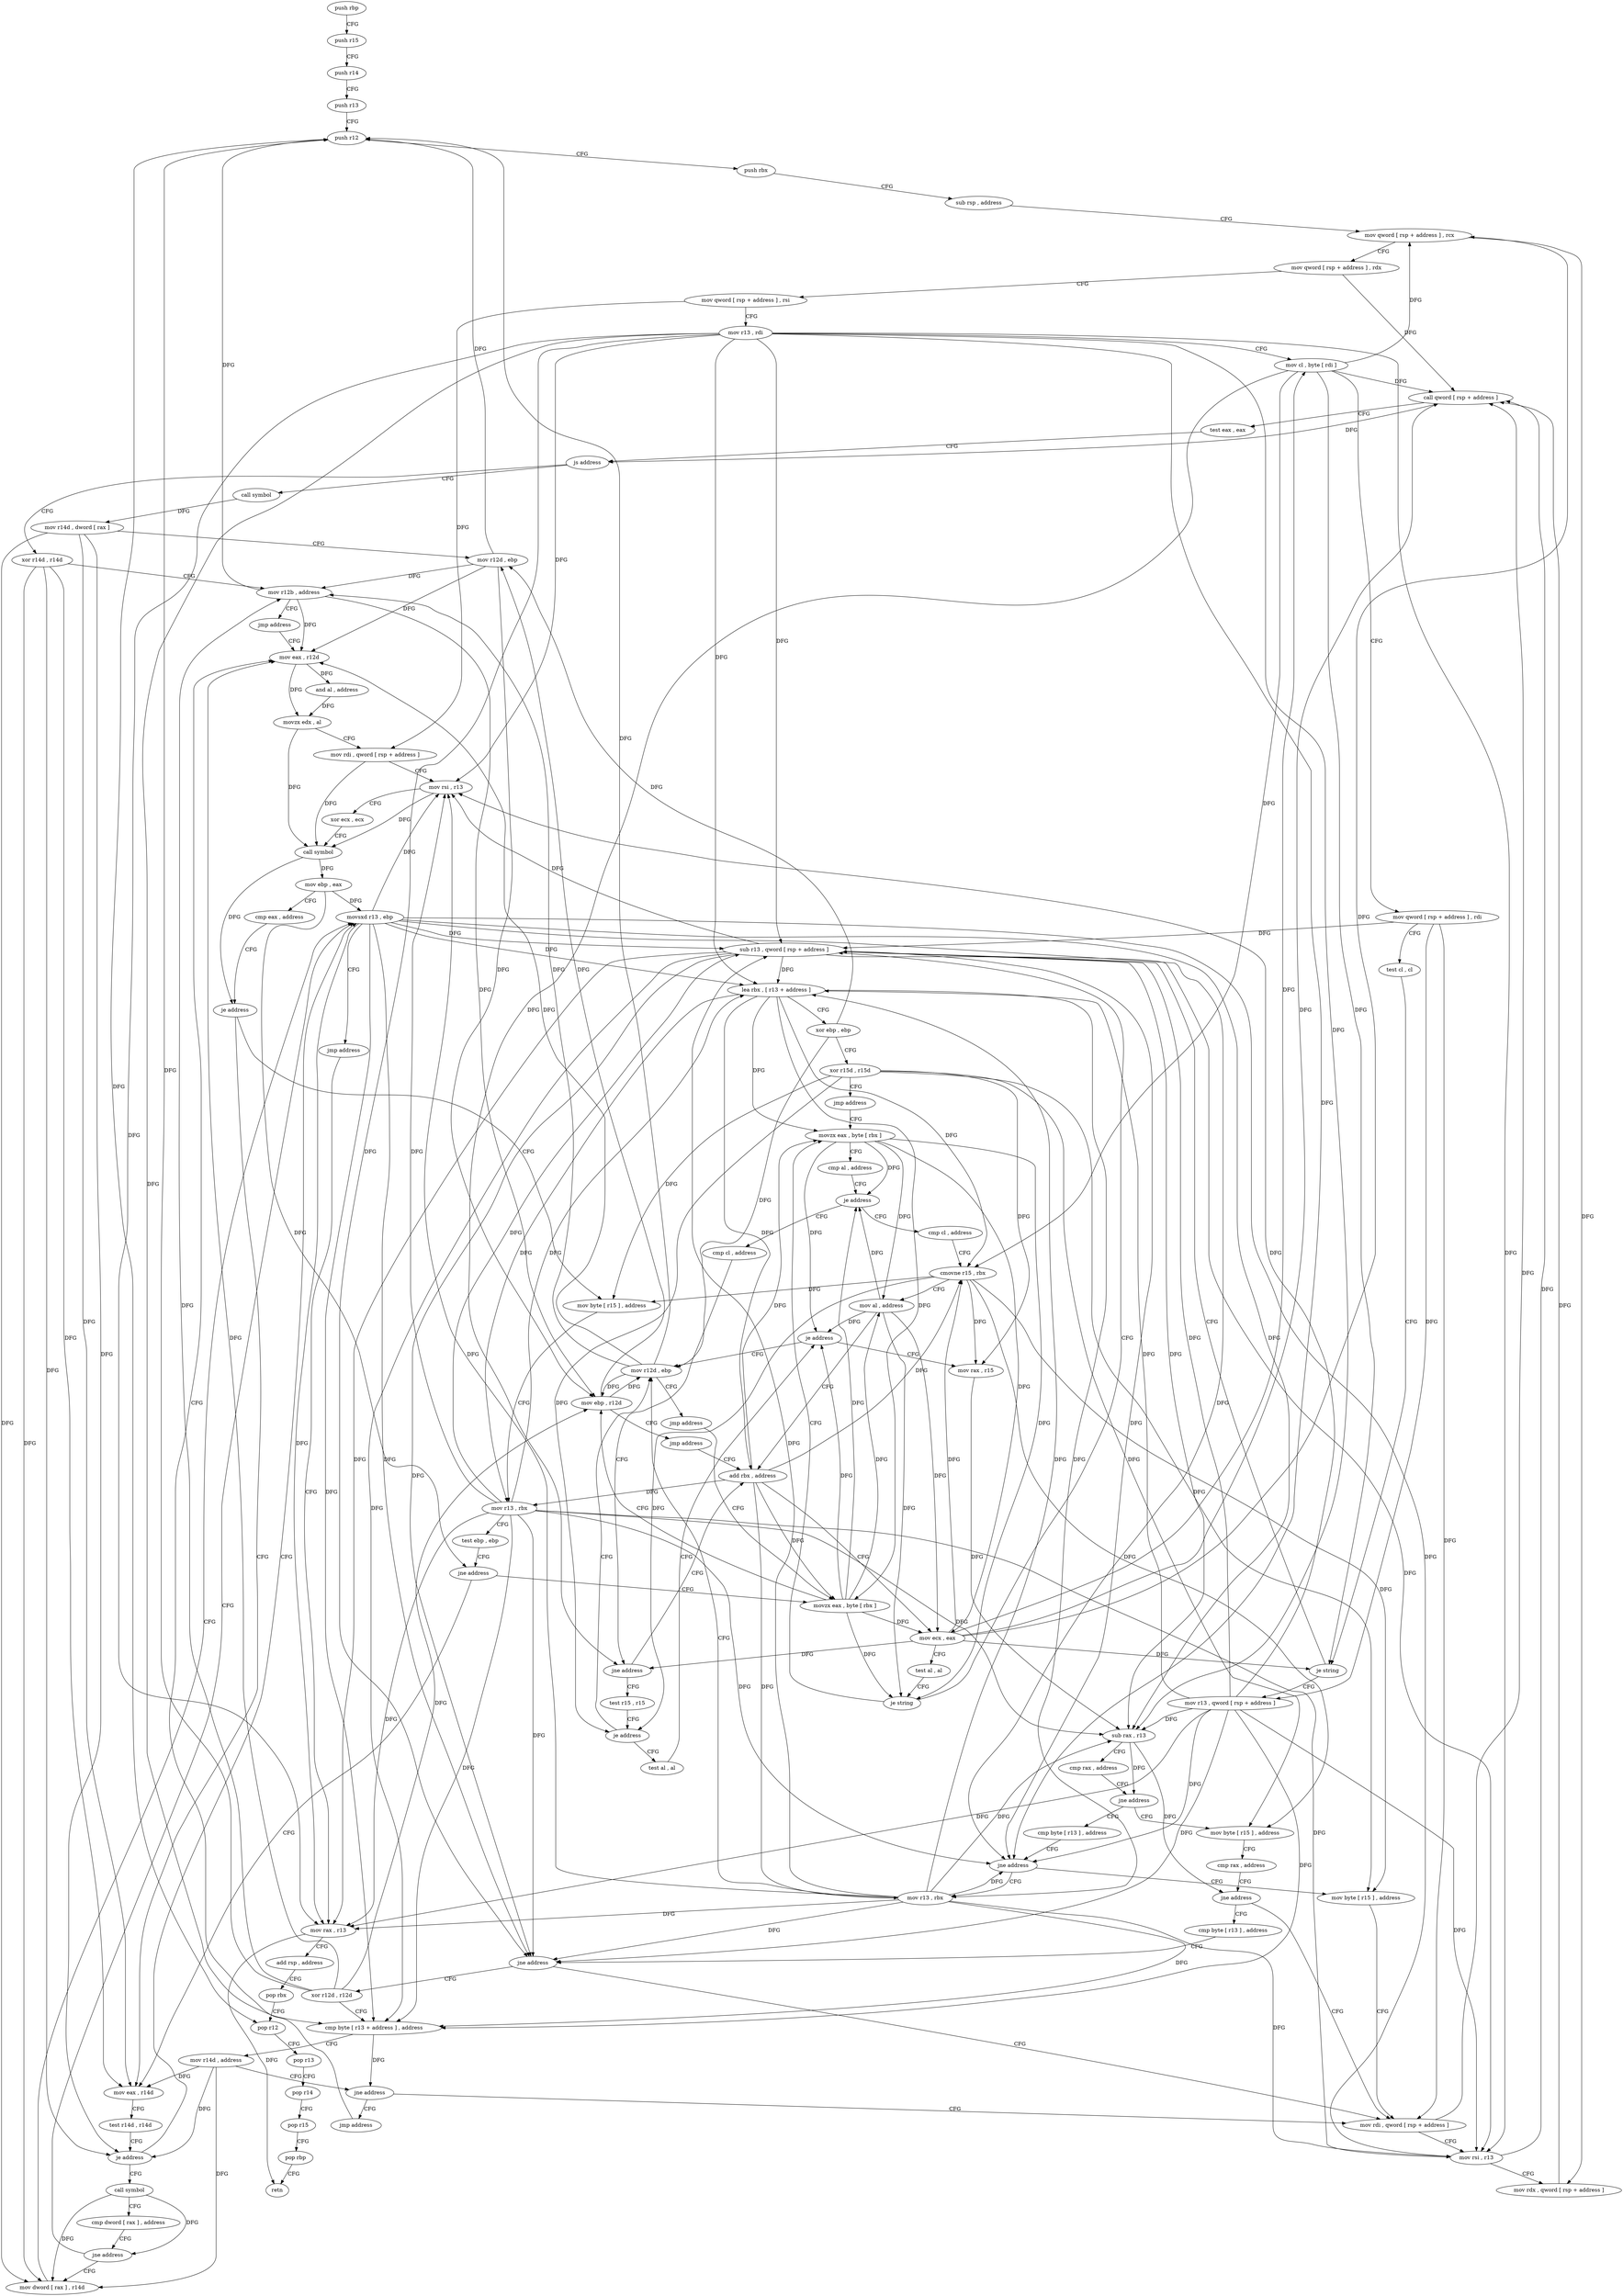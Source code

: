 digraph "func" {
"4244960" [label = "push rbp" ]
"4244961" [label = "push r15" ]
"4244963" [label = "push r14" ]
"4244965" [label = "push r13" ]
"4244967" [label = "push r12" ]
"4244969" [label = "push rbx" ]
"4244970" [label = "sub rsp , address" ]
"4244974" [label = "mov qword [ rsp + address ] , rcx" ]
"4244979" [label = "mov qword [ rsp + address ] , rdx" ]
"4244984" [label = "mov qword [ rsp + address ] , rsi" ]
"4244989" [label = "mov r13 , rdi" ]
"4244992" [label = "mov cl , byte [ rdi ]" ]
"4244994" [label = "mov qword [ rsp + address ] , rdi" ]
"4244999" [label = "test cl , cl" ]
"4245001" [label = "je string" ]
"4245226" [label = "sub r13 , qword [ rsp + address ]" ]
"4245007" [label = "mov r13 , qword [ rsp + address ]" ]
"4245231" [label = "mov rax , r13" ]
"4245012" [label = "lea rbx , [ r13 + address ]" ]
"4245016" [label = "xor ebp , ebp" ]
"4245018" [label = "xor r15d , r15d" ]
"4245021" [label = "jmp address" ]
"4245047" [label = "movzx eax , byte [ rbx ]" ]
"4245050" [label = "cmp al , address" ]
"4245052" [label = "je address" ]
"4245024" [label = "cmp cl , address" ]
"4245054" [label = "cmp cl , address" ]
"4245027" [label = "cmovne r15 , rbx" ]
"4245031" [label = "mov al , address" ]
"4245033" [label = "add rbx , address" ]
"4245057" [label = "jne address" ]
"4245059" [label = "test r15 , r15" ]
"4245037" [label = "mov ecx , eax" ]
"4245039" [label = "test al , al" ]
"4245041" [label = "je string" ]
"4245062" [label = "je address" ]
"4245090" [label = "mov r12d , ebp" ]
"4245064" [label = "test al , al" ]
"4245093" [label = "jmp address" ]
"4245215" [label = "movzx eax , byte [ rbx ]" ]
"4245066" [label = "je address" ]
"4245068" [label = "mov rax , r15" ]
"4245218" [label = "mov ebp , r12d" ]
"4245221" [label = "jmp address" ]
"4245071" [label = "sub rax , r13" ]
"4245074" [label = "cmp rax , address" ]
"4245078" [label = "jne address" ]
"4245095" [label = "mov byte [ r15 ] , address" ]
"4245080" [label = "cmp byte [ r13 ] , address" ]
"4245099" [label = "cmp rax , address" ]
"4245103" [label = "jne address" ]
"4245134" [label = "mov rdi , qword [ rsp + address ]" ]
"4245105" [label = "cmp byte [ r13 ] , address" ]
"4245085" [label = "jne address" ]
"4245130" [label = "mov byte [ r15 ] , address" ]
"4245087" [label = "mov r13 , rbx" ]
"4245139" [label = "mov rsi , r13" ]
"4245142" [label = "mov rdx , qword [ rsp + address ]" ]
"4245147" [label = "call qword [ rsp + address ]" ]
"4245151" [label = "test eax , eax" ]
"4245153" [label = "js address" ]
"4245163" [label = "call symbol" ]
"4245155" [label = "xor r14d , r14d" ]
"4245110" [label = "jne address" ]
"4245112" [label = "xor r12d , r12d" ]
"4245168" [label = "mov r14d , dword [ rax ]" ]
"4245171" [label = "mov r12d , ebp" ]
"4245174" [label = "mov eax , r12d" ]
"4245158" [label = "mov r12b , address" ]
"4245161" [label = "jmp address" ]
"4245115" [label = "cmp byte [ r13 + address ] , address" ]
"4245120" [label = "mov r14d , address" ]
"4245126" [label = "jne address" ]
"4245128" [label = "jmp address" ]
"4245249" [label = "mov eax , r14d" ]
"4245252" [label = "test r14d , r14d" ]
"4245255" [label = "je address" ]
"4245270" [label = "movsxd r13 , ebp" ]
"4245257" [label = "call symbol" ]
"4245204" [label = "mov byte [ r15 ] , address" ]
"4245208" [label = "mov r13 , rbx" ]
"4245211" [label = "test ebp , ebp" ]
"4245213" [label = "jne address" ]
"4245177" [label = "and al , address" ]
"4245179" [label = "movzx edx , al" ]
"4245182" [label = "mov rdi , qword [ rsp + address ]" ]
"4245187" [label = "mov rsi , r13" ]
"4245190" [label = "xor ecx , ecx" ]
"4245192" [label = "call symbol" ]
"4245197" [label = "mov ebp , eax" ]
"4245199" [label = "cmp eax , address" ]
"4245202" [label = "je address" ]
"4245273" [label = "jmp address" ]
"4245262" [label = "cmp dword [ rax ] , address" ]
"4245265" [label = "jne address" ]
"4245267" [label = "mov dword [ rax ] , r14d" ]
"4245234" [label = "add rsp , address" ]
"4245238" [label = "pop rbx" ]
"4245239" [label = "pop r12" ]
"4245241" [label = "pop r13" ]
"4245243" [label = "pop r14" ]
"4245245" [label = "pop r15" ]
"4245247" [label = "pop rbp" ]
"4245248" [label = "retn" ]
"4244960" -> "4244961" [ label = "CFG" ]
"4244961" -> "4244963" [ label = "CFG" ]
"4244963" -> "4244965" [ label = "CFG" ]
"4244965" -> "4244967" [ label = "CFG" ]
"4244967" -> "4244969" [ label = "CFG" ]
"4244967" -> "4245239" [ label = "DFG" ]
"4244969" -> "4244970" [ label = "CFG" ]
"4244970" -> "4244974" [ label = "CFG" ]
"4244974" -> "4244979" [ label = "CFG" ]
"4244974" -> "4245142" [ label = "DFG" ]
"4244979" -> "4244984" [ label = "CFG" ]
"4244979" -> "4245147" [ label = "DFG" ]
"4244984" -> "4244989" [ label = "CFG" ]
"4244984" -> "4245182" [ label = "DFG" ]
"4244989" -> "4244992" [ label = "CFG" ]
"4244989" -> "4245226" [ label = "DFG" ]
"4244989" -> "4245012" [ label = "DFG" ]
"4244989" -> "4245231" [ label = "DFG" ]
"4244989" -> "4245071" [ label = "DFG" ]
"4244989" -> "4245085" [ label = "DFG" ]
"4244989" -> "4245139" [ label = "DFG" ]
"4244989" -> "4245110" [ label = "DFG" ]
"4244989" -> "4245115" [ label = "DFG" ]
"4244989" -> "4245187" [ label = "DFG" ]
"4244992" -> "4244994" [ label = "CFG" ]
"4244992" -> "4244974" [ label = "DFG" ]
"4244992" -> "4245001" [ label = "DFG" ]
"4244992" -> "4245027" [ label = "DFG" ]
"4244992" -> "4245057" [ label = "DFG" ]
"4244992" -> "4245147" [ label = "DFG" ]
"4244994" -> "4244999" [ label = "CFG" ]
"4244994" -> "4245226" [ label = "DFG" ]
"4244994" -> "4245007" [ label = "DFG" ]
"4244994" -> "4245134" [ label = "DFG" ]
"4244999" -> "4245001" [ label = "CFG" ]
"4245001" -> "4245226" [ label = "CFG" ]
"4245001" -> "4245007" [ label = "CFG" ]
"4245226" -> "4245231" [ label = "DFG" ]
"4245226" -> "4245012" [ label = "DFG" ]
"4245226" -> "4245071" [ label = "DFG" ]
"4245226" -> "4245085" [ label = "DFG" ]
"4245226" -> "4245139" [ label = "DFG" ]
"4245226" -> "4245110" [ label = "DFG" ]
"4245226" -> "4245115" [ label = "DFG" ]
"4245226" -> "4245187" [ label = "DFG" ]
"4245007" -> "4245012" [ label = "DFG" ]
"4245007" -> "4245226" [ label = "DFG" ]
"4245007" -> "4245231" [ label = "DFG" ]
"4245007" -> "4245071" [ label = "DFG" ]
"4245007" -> "4245085" [ label = "DFG" ]
"4245007" -> "4245139" [ label = "DFG" ]
"4245007" -> "4245110" [ label = "DFG" ]
"4245007" -> "4245115" [ label = "DFG" ]
"4245007" -> "4245187" [ label = "DFG" ]
"4245231" -> "4245234" [ label = "CFG" ]
"4245231" -> "4245248" [ label = "DFG" ]
"4245012" -> "4245016" [ label = "CFG" ]
"4245012" -> "4245047" [ label = "DFG" ]
"4245012" -> "4245027" [ label = "DFG" ]
"4245012" -> "4245033" [ label = "DFG" ]
"4245012" -> "4245215" [ label = "DFG" ]
"4245012" -> "4245087" [ label = "DFG" ]
"4245012" -> "4245208" [ label = "DFG" ]
"4245016" -> "4245018" [ label = "CFG" ]
"4245016" -> "4245090" [ label = "DFG" ]
"4245016" -> "4245171" [ label = "DFG" ]
"4245018" -> "4245021" [ label = "CFG" ]
"4245018" -> "4245062" [ label = "DFG" ]
"4245018" -> "4245068" [ label = "DFG" ]
"4245018" -> "4245095" [ label = "DFG" ]
"4245018" -> "4245130" [ label = "DFG" ]
"4245018" -> "4245204" [ label = "DFG" ]
"4245021" -> "4245047" [ label = "CFG" ]
"4245047" -> "4245050" [ label = "CFG" ]
"4245047" -> "4245052" [ label = "DFG" ]
"4245047" -> "4245031" [ label = "DFG" ]
"4245047" -> "4245037" [ label = "DFG" ]
"4245047" -> "4245041" [ label = "DFG" ]
"4245047" -> "4245066" [ label = "DFG" ]
"4245050" -> "4245052" [ label = "CFG" ]
"4245052" -> "4245024" [ label = "CFG" ]
"4245052" -> "4245054" [ label = "CFG" ]
"4245024" -> "4245027" [ label = "CFG" ]
"4245054" -> "4245057" [ label = "CFG" ]
"4245027" -> "4245031" [ label = "CFG" ]
"4245027" -> "4245062" [ label = "DFG" ]
"4245027" -> "4245068" [ label = "DFG" ]
"4245027" -> "4245095" [ label = "DFG" ]
"4245027" -> "4245130" [ label = "DFG" ]
"4245027" -> "4245204" [ label = "DFG" ]
"4245031" -> "4245033" [ label = "CFG" ]
"4245031" -> "4245052" [ label = "DFG" ]
"4245031" -> "4245037" [ label = "DFG" ]
"4245031" -> "4245041" [ label = "DFG" ]
"4245031" -> "4245066" [ label = "DFG" ]
"4245033" -> "4245037" [ label = "CFG" ]
"4245033" -> "4245047" [ label = "DFG" ]
"4245033" -> "4245027" [ label = "DFG" ]
"4245033" -> "4245215" [ label = "DFG" ]
"4245033" -> "4245087" [ label = "DFG" ]
"4245033" -> "4245208" [ label = "DFG" ]
"4245057" -> "4245033" [ label = "CFG" ]
"4245057" -> "4245059" [ label = "CFG" ]
"4245059" -> "4245062" [ label = "CFG" ]
"4245037" -> "4245039" [ label = "CFG" ]
"4245037" -> "4244974" [ label = "DFG" ]
"4245037" -> "4245001" [ label = "DFG" ]
"4245037" -> "4245027" [ label = "DFG" ]
"4245037" -> "4245057" [ label = "DFG" ]
"4245037" -> "4244992" [ label = "DFG" ]
"4245037" -> "4245147" [ label = "DFG" ]
"4245039" -> "4245041" [ label = "CFG" ]
"4245041" -> "4245226" [ label = "CFG" ]
"4245041" -> "4245047" [ label = "CFG" ]
"4245062" -> "4245090" [ label = "CFG" ]
"4245062" -> "4245064" [ label = "CFG" ]
"4245090" -> "4245093" [ label = "CFG" ]
"4245090" -> "4244967" [ label = "DFG" ]
"4245090" -> "4245218" [ label = "DFG" ]
"4245090" -> "4245158" [ label = "DFG" ]
"4245090" -> "4245174" [ label = "DFG" ]
"4245064" -> "4245066" [ label = "CFG" ]
"4245093" -> "4245215" [ label = "CFG" ]
"4245215" -> "4245218" [ label = "CFG" ]
"4245215" -> "4245052" [ label = "DFG" ]
"4245215" -> "4245031" [ label = "DFG" ]
"4245215" -> "4245037" [ label = "DFG" ]
"4245215" -> "4245041" [ label = "DFG" ]
"4245215" -> "4245066" [ label = "DFG" ]
"4245066" -> "4245090" [ label = "CFG" ]
"4245066" -> "4245068" [ label = "CFG" ]
"4245068" -> "4245071" [ label = "DFG" ]
"4245218" -> "4245221" [ label = "CFG" ]
"4245218" -> "4245090" [ label = "DFG" ]
"4245218" -> "4245171" [ label = "DFG" ]
"4245221" -> "4245033" [ label = "CFG" ]
"4245071" -> "4245074" [ label = "CFG" ]
"4245071" -> "4245078" [ label = "DFG" ]
"4245071" -> "4245103" [ label = "DFG" ]
"4245074" -> "4245078" [ label = "CFG" ]
"4245078" -> "4245095" [ label = "CFG" ]
"4245078" -> "4245080" [ label = "CFG" ]
"4245095" -> "4245099" [ label = "CFG" ]
"4245080" -> "4245085" [ label = "CFG" ]
"4245099" -> "4245103" [ label = "CFG" ]
"4245103" -> "4245134" [ label = "CFG" ]
"4245103" -> "4245105" [ label = "CFG" ]
"4245134" -> "4245139" [ label = "CFG" ]
"4245134" -> "4245147" [ label = "DFG" ]
"4245105" -> "4245110" [ label = "CFG" ]
"4245085" -> "4245130" [ label = "CFG" ]
"4245085" -> "4245087" [ label = "CFG" ]
"4245130" -> "4245134" [ label = "CFG" ]
"4245087" -> "4245090" [ label = "CFG" ]
"4245087" -> "4245012" [ label = "DFG" ]
"4245087" -> "4245231" [ label = "DFG" ]
"4245087" -> "4245071" [ label = "DFG" ]
"4245087" -> "4245085" [ label = "DFG" ]
"4245087" -> "4245139" [ label = "DFG" ]
"4245087" -> "4245110" [ label = "DFG" ]
"4245087" -> "4245226" [ label = "DFG" ]
"4245087" -> "4245115" [ label = "DFG" ]
"4245087" -> "4245187" [ label = "DFG" ]
"4245139" -> "4245142" [ label = "CFG" ]
"4245139" -> "4245147" [ label = "DFG" ]
"4245142" -> "4245147" [ label = "DFG" ]
"4245147" -> "4245151" [ label = "CFG" ]
"4245147" -> "4245153" [ label = "DFG" ]
"4245151" -> "4245153" [ label = "CFG" ]
"4245153" -> "4245163" [ label = "CFG" ]
"4245153" -> "4245155" [ label = "CFG" ]
"4245163" -> "4245168" [ label = "DFG" ]
"4245155" -> "4245158" [ label = "CFG" ]
"4245155" -> "4245249" [ label = "DFG" ]
"4245155" -> "4245255" [ label = "DFG" ]
"4245155" -> "4245267" [ label = "DFG" ]
"4245110" -> "4245134" [ label = "CFG" ]
"4245110" -> "4245112" [ label = "CFG" ]
"4245112" -> "4245115" [ label = "CFG" ]
"4245112" -> "4244967" [ label = "DFG" ]
"4245112" -> "4245218" [ label = "DFG" ]
"4245112" -> "4245158" [ label = "DFG" ]
"4245112" -> "4245174" [ label = "DFG" ]
"4245168" -> "4245171" [ label = "CFG" ]
"4245168" -> "4245249" [ label = "DFG" ]
"4245168" -> "4245255" [ label = "DFG" ]
"4245168" -> "4245267" [ label = "DFG" ]
"4245171" -> "4245174" [ label = "DFG" ]
"4245171" -> "4244967" [ label = "DFG" ]
"4245171" -> "4245218" [ label = "DFG" ]
"4245171" -> "4245158" [ label = "DFG" ]
"4245174" -> "4245177" [ label = "DFG" ]
"4245174" -> "4245179" [ label = "DFG" ]
"4245158" -> "4245161" [ label = "CFG" ]
"4245158" -> "4244967" [ label = "DFG" ]
"4245158" -> "4245218" [ label = "DFG" ]
"4245158" -> "4245174" [ label = "DFG" ]
"4245161" -> "4245174" [ label = "CFG" ]
"4245115" -> "4245120" [ label = "CFG" ]
"4245115" -> "4245126" [ label = "DFG" ]
"4245120" -> "4245126" [ label = "CFG" ]
"4245120" -> "4245249" [ label = "DFG" ]
"4245120" -> "4245255" [ label = "DFG" ]
"4245120" -> "4245267" [ label = "DFG" ]
"4245126" -> "4245134" [ label = "CFG" ]
"4245126" -> "4245128" [ label = "CFG" ]
"4245128" -> "4245174" [ label = "CFG" ]
"4245249" -> "4245252" [ label = "CFG" ]
"4245252" -> "4245255" [ label = "CFG" ]
"4245255" -> "4245270" [ label = "CFG" ]
"4245255" -> "4245257" [ label = "CFG" ]
"4245270" -> "4245273" [ label = "CFG" ]
"4245270" -> "4245012" [ label = "DFG" ]
"4245270" -> "4245231" [ label = "DFG" ]
"4245270" -> "4245071" [ label = "DFG" ]
"4245270" -> "4245085" [ label = "DFG" ]
"4245270" -> "4245139" [ label = "DFG" ]
"4245270" -> "4245110" [ label = "DFG" ]
"4245270" -> "4245115" [ label = "DFG" ]
"4245270" -> "4245187" [ label = "DFG" ]
"4245270" -> "4245226" [ label = "DFG" ]
"4245257" -> "4245262" [ label = "CFG" ]
"4245257" -> "4245265" [ label = "DFG" ]
"4245257" -> "4245267" [ label = "DFG" ]
"4245204" -> "4245208" [ label = "CFG" ]
"4245208" -> "4245211" [ label = "CFG" ]
"4245208" -> "4245012" [ label = "DFG" ]
"4245208" -> "4245231" [ label = "DFG" ]
"4245208" -> "4245071" [ label = "DFG" ]
"4245208" -> "4245085" [ label = "DFG" ]
"4245208" -> "4245139" [ label = "DFG" ]
"4245208" -> "4245110" [ label = "DFG" ]
"4245208" -> "4245115" [ label = "DFG" ]
"4245208" -> "4245187" [ label = "DFG" ]
"4245208" -> "4245226" [ label = "DFG" ]
"4245211" -> "4245213" [ label = "CFG" ]
"4245213" -> "4245249" [ label = "CFG" ]
"4245213" -> "4245215" [ label = "CFG" ]
"4245177" -> "4245179" [ label = "DFG" ]
"4245179" -> "4245182" [ label = "CFG" ]
"4245179" -> "4245192" [ label = "DFG" ]
"4245182" -> "4245187" [ label = "CFG" ]
"4245182" -> "4245192" [ label = "DFG" ]
"4245187" -> "4245190" [ label = "CFG" ]
"4245187" -> "4245192" [ label = "DFG" ]
"4245190" -> "4245192" [ label = "CFG" ]
"4245192" -> "4245197" [ label = "DFG" ]
"4245192" -> "4245202" [ label = "DFG" ]
"4245197" -> "4245199" [ label = "CFG" ]
"4245197" -> "4245213" [ label = "DFG" ]
"4245197" -> "4245270" [ label = "DFG" ]
"4245199" -> "4245202" [ label = "CFG" ]
"4245202" -> "4245249" [ label = "CFG" ]
"4245202" -> "4245204" [ label = "CFG" ]
"4245273" -> "4245231" [ label = "CFG" ]
"4245262" -> "4245265" [ label = "CFG" ]
"4245265" -> "4245270" [ label = "CFG" ]
"4245265" -> "4245267" [ label = "CFG" ]
"4245267" -> "4245270" [ label = "CFG" ]
"4245234" -> "4245238" [ label = "CFG" ]
"4245238" -> "4245239" [ label = "CFG" ]
"4245239" -> "4245241" [ label = "CFG" ]
"4245241" -> "4245243" [ label = "CFG" ]
"4245243" -> "4245245" [ label = "CFG" ]
"4245245" -> "4245247" [ label = "CFG" ]
"4245247" -> "4245248" [ label = "CFG" ]
}
